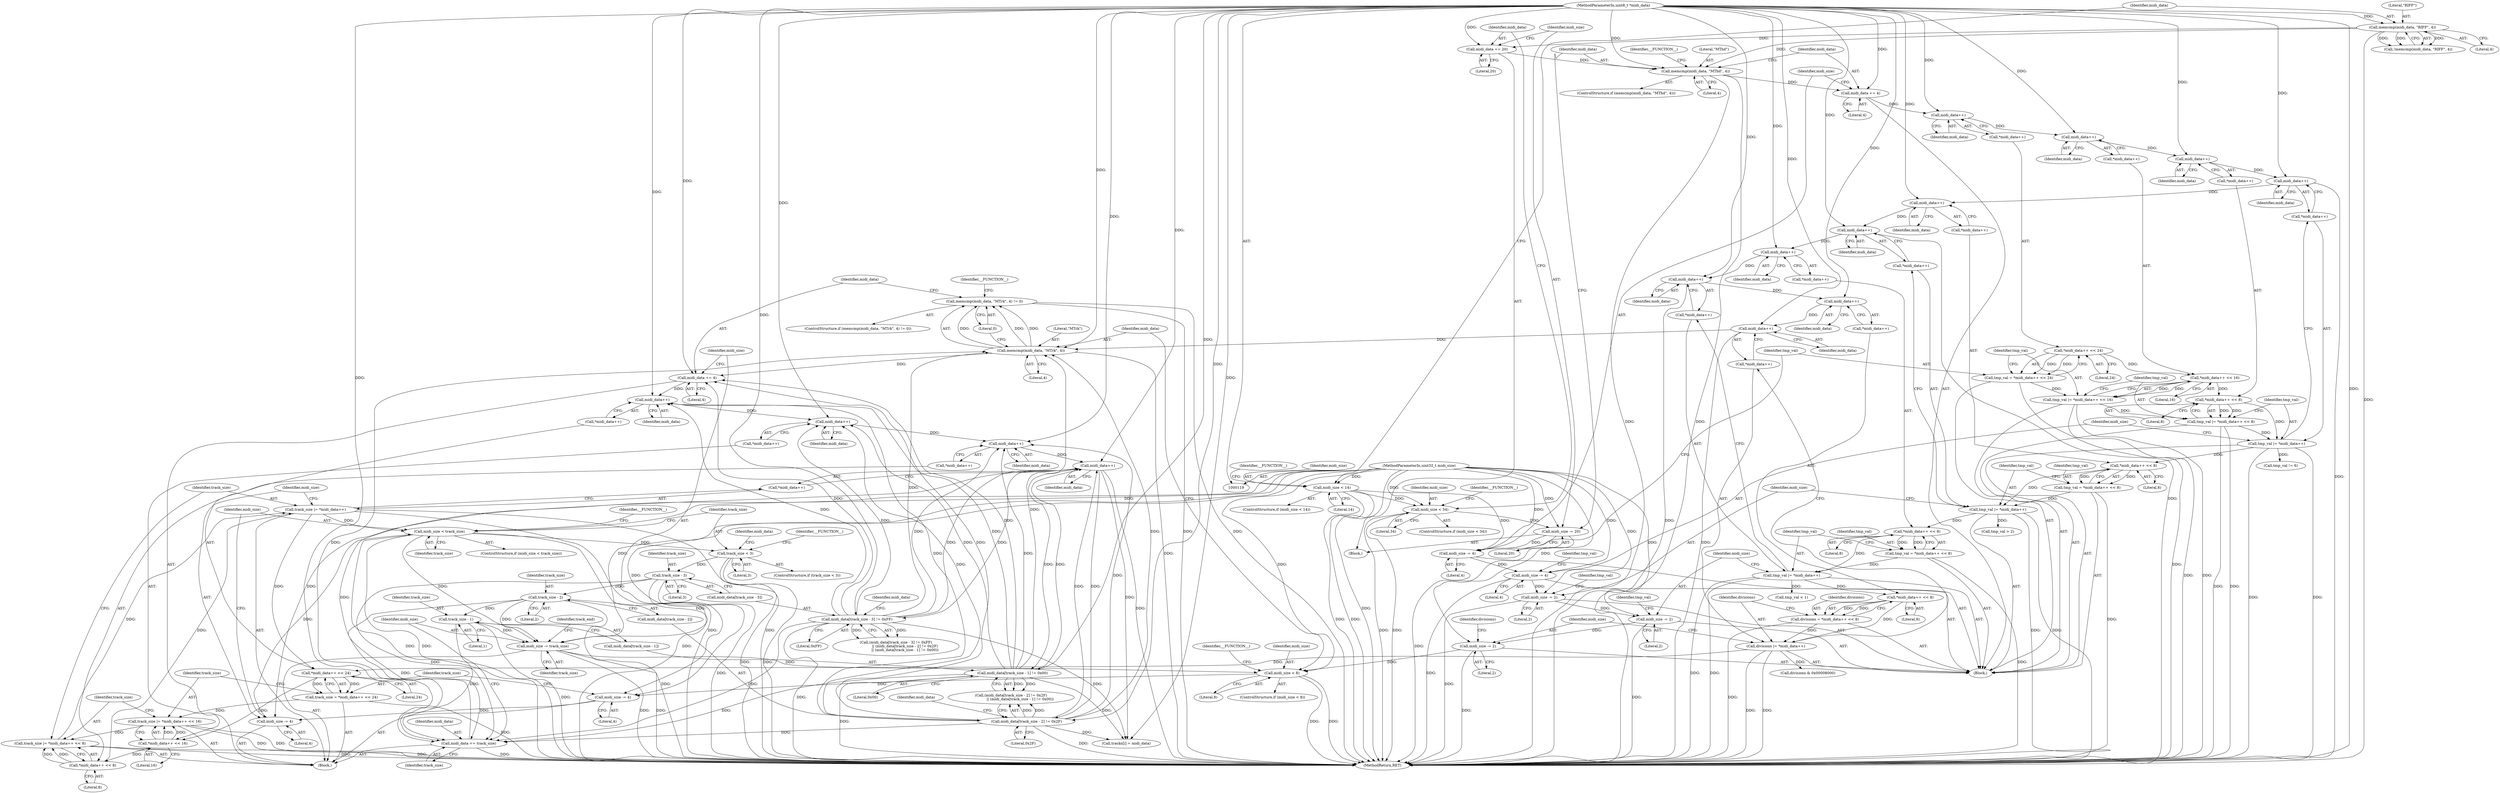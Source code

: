 digraph "0_wildmidi_660b513d99bced8783a4a5984ac2f742c74ebbdd_1@API" {
"1000449" [label="(Call,memcmp(midi_data, \"MTrk\", 4) != 0)"];
"1000450" [label="(Call,memcmp(midi_data, \"MTrk\", 4))"];
"1000539" [label="(Call,midi_data[track_size - 1] != 0x00)"];
"1000493" [label="(Call,midi_data++)"];
"1000487" [label="(Call,midi_data++)"];
"1000480" [label="(Call,midi_data++)"];
"1000473" [label="(Call,midi_data++)"];
"1000463" [label="(Call,midi_data += 4)"];
"1000524" [label="(Call,midi_data[track_size - 3] != 0xFF)"];
"1000120" [label="(MethodParameterIn,uint8_t *midi_data)"];
"1000532" [label="(Call,midi_data[track_size - 2] != 0x2F)"];
"1000559" [label="(Call,midi_data += track_size)"];
"1000527" [label="(Call,track_size - 3)"];
"1000511" [label="(Call,track_size < 3)"];
"1000499" [label="(Call,midi_size < track_size)"];
"1000495" [label="(Call,midi_size -= 4)"];
"1000466" [label="(Call,midi_size -= 4)"];
"1000437" [label="(Call,midi_size < 8)"];
"1000368" [label="(Call,midi_size -= 2)"];
"1000320" [label="(Call,midi_size -= 2)"];
"1000289" [label="(Call,midi_size -= 2)"];
"1000261" [label="(Call,midi_size -= 4)"];
"1000232" [label="(Call,midi_size -= 4)"];
"1000177" [label="(Call,midi_size < 14)"];
"1000121" [label="(MethodParameterIn,uint32_t midi_size)"];
"1000212" [label="(Call,midi_size -= 20)"];
"1000197" [label="(Call,midi_size < 34)"];
"1000562" [label="(Call,midi_size -= track_size)"];
"1000535" [label="(Call,track_size - 2)"];
"1000542" [label="(Call,track_size - 1)"];
"1000490" [label="(Call,track_size |= *midi_data++)"];
"1000483" [label="(Call,track_size |= *midi_data++ << 8)"];
"1000476" [label="(Call,track_size |= *midi_data++ << 16)"];
"1000469" [label="(Call,track_size = *midi_data++ << 24)"];
"1000471" [label="(Call,*midi_data++ << 24)"];
"1000363" [label="(Call,divisions |= *midi_data++)"];
"1000356" [label="(Call,divisions = *midi_data++ << 8)"];
"1000358" [label="(Call,*midi_data++ << 8)"];
"1000315" [label="(Call,tmp_val |= *midi_data++)"];
"1000308" [label="(Call,tmp_val = *midi_data++ << 8)"];
"1000310" [label="(Call,*midi_data++ << 8)"];
"1000284" [label="(Call,tmp_val |= *midi_data++)"];
"1000277" [label="(Call,tmp_val = *midi_data++ << 8)"];
"1000279" [label="(Call,*midi_data++ << 8)"];
"1000256" [label="(Call,tmp_val |= *midi_data++)"];
"1000249" [label="(Call,tmp_val |= *midi_data++ << 8)"];
"1000242" [label="(Call,tmp_val |= *midi_data++ << 16)"];
"1000235" [label="(Call,tmp_val = *midi_data++ << 24)"];
"1000237" [label="(Call,*midi_data++ << 24)"];
"1000244" [label="(Call,*midi_data++ << 16)"];
"1000251" [label="(Call,*midi_data++ << 8)"];
"1000478" [label="(Call,*midi_data++ << 16)"];
"1000485" [label="(Call,*midi_data++ << 8)"];
"1000366" [label="(Call,midi_data++)"];
"1000360" [label="(Call,midi_data++)"];
"1000318" [label="(Call,midi_data++)"];
"1000312" [label="(Call,midi_data++)"];
"1000287" [label="(Call,midi_data++)"];
"1000281" [label="(Call,midi_data++)"];
"1000259" [label="(Call,midi_data++)"];
"1000253" [label="(Call,midi_data++)"];
"1000246" [label="(Call,midi_data++)"];
"1000239" [label="(Call,midi_data++)"];
"1000229" [label="(Call,midi_data += 4)"];
"1000216" [label="(Call,memcmp(midi_data, \"MThd\", 4))"];
"1000209" [label="(Call,midi_data += 20)"];
"1000191" [label="(Call,memcmp(midi_data, \"RIFF\", 4))"];
"1000219" [label="(Literal,4)"];
"1000263" [label="(Literal,4)"];
"1000501" [label="(Identifier,track_size)"];
"1000357" [label="(Identifier,divisions)"];
"1000249" [label="(Call,tmp_val |= *midi_data++ << 8)"];
"1000245" [label="(Call,*midi_data++)"];
"1000191" [label="(Call,memcmp(midi_data, \"RIFF\", 4))"];
"1000478" [label="(Call,*midi_data++ << 16)"];
"1000538" [label="(Literal,0x2F)"];
"1000484" [label="(Identifier,track_size)"];
"1000320" [label="(Call,midi_size -= 2)"];
"1000257" [label="(Identifier,tmp_val)"];
"1000250" [label="(Identifier,tmp_val)"];
"1000448" [label="(ControlStructure,if (memcmp(midi_data, \"MTrk\", 4) != 0))"];
"1000213" [label="(Identifier,midi_size)"];
"1000280" [label="(Call,*midi_data++)"];
"1000498" [label="(ControlStructure,if (midi_size < track_size))"];
"1000360" [label="(Call,midi_data++)"];
"1000232" [label="(Call,midi_size -= 4)"];
"1000176" [label="(ControlStructure,if (midi_size < 14))"];
"1000490" [label="(Call,track_size |= *midi_data++)"];
"1000266" [label="(Identifier,tmp_val)"];
"1000542" [label="(Call,track_size - 1)"];
"1000179" [label="(Literal,14)"];
"1000435" [label="(Block,)"];
"1000199" [label="(Literal,34)"];
"1000192" [label="(Identifier,midi_data)"];
"1000229" [label="(Call,midi_data += 4)"];
"1000437" [label="(Call,midi_size < 8)"];
"1000291" [label="(Literal,2)"];
"1000529" [label="(Literal,3)"];
"1000473" [label="(Call,midi_data++)"];
"1000281" [label="(Call,midi_data++)"];
"1000254" [label="(Identifier,midi_data)"];
"1000527" [label="(Call,track_size - 3)"];
"1000439" [label="(Literal,8)"];
"1000196" [label="(ControlStructure,if (midi_size < 34))"];
"1000504" [label="(Identifier,__FUNCTION__)"];
"1000471" [label="(Call,*midi_data++ << 24)"];
"1000239" [label="(Call,midi_data++)"];
"1000312" [label="(Call,midi_data++)"];
"1000282" [label="(Identifier,midi_data)"];
"1000230" [label="(Identifier,midi_data)"];
"1000366" [label="(Call,midi_data++)"];
"1000278" [label="(Identifier,tmp_val)"];
"1000469" [label="(Call,track_size = *midi_data++ << 24)"];
"1000222" [label="(Identifier,__FUNCTION__)"];
"1000537" [label="(Literal,2)"];
"1000369" [label="(Identifier,midi_size)"];
"1000487" [label="(Call,midi_data++)"];
"1000485" [label="(Call,*midi_data++ << 8)"];
"1000463" [label="(Call,midi_data += 4)"];
"1000534" [label="(Identifier,midi_data)"];
"1000512" [label="(Identifier,track_size)"];
"1000438" [label="(Identifier,midi_size)"];
"1000212" [label="(Call,midi_size -= 20)"];
"1000356" [label="(Call,divisions = *midi_data++ << 8)"];
"1000479" [label="(Call,*midi_data++)"];
"1000436" [label="(ControlStructure,if (midi_size < 8))"];
"1000495" [label="(Call,midi_size -= 4)"];
"1000540" [label="(Call,midi_data[track_size - 1])"];
"1000449" [label="(Call,memcmp(midi_data, \"MTrk\", 4) != 0)"];
"1000361" [label="(Identifier,midi_data)"];
"1000493" [label="(Call,midi_data++)"];
"1000293" [label="(Call,tmp_val > 2)"];
"1000531" [label="(Call,(midi_data[track_size - 2] != 0x2F)\n                || (midi_data[track_size - 1] != 0x00))"];
"1000497" [label="(Literal,4)"];
"1000454" [label="(Literal,0)"];
"1000559" [label="(Call,midi_data += track_size)"];
"1000373" [label="(Identifier,divisions)"];
"1000288" [label="(Identifier,midi_data)"];
"1000261" [label="(Call,midi_size -= 4)"];
"1000243" [label="(Identifier,tmp_val)"];
"1000532" [label="(Call,midi_data[track_size - 2] != 0x2F)"];
"1000528" [label="(Identifier,track_size)"];
"1000475" [label="(Literal,24)"];
"1000294" [label="(Identifier,tmp_val)"];
"1000177" [label="(Call,midi_size < 14)"];
"1000277" [label="(Call,tmp_val = *midi_data++ << 8)"];
"1000499" [label="(Call,midi_size < track_size)"];
"1000286" [label="(Call,*midi_data++)"];
"1000211" [label="(Literal,20)"];
"1000236" [label="(Identifier,tmp_val)"];
"1000541" [label="(Identifier,midi_data)"];
"1000536" [label="(Identifier,track_size)"];
"1000309" [label="(Identifier,tmp_val)"];
"1000535" [label="(Call,track_size - 2)"];
"1000283" [label="(Literal,8)"];
"1000367" [label="(Identifier,midi_data)"];
"1000464" [label="(Identifier,midi_data)"];
"1000468" [label="(Literal,4)"];
"1000290" [label="(Identifier,midi_size)"];
"1000364" [label="(Identifier,divisions)"];
"1000318" [label="(Call,midi_data++)"];
"1000530" [label="(Literal,0xFF)"];
"1000363" [label="(Call,divisions |= *midi_data++)"];
"1000510" [label="(ControlStructure,if (track_size < 3))"];
"1000523" [label="(Call,(midi_data[track_size - 3] != 0xFF)\n                || (midi_data[track_size - 2] != 0x2F)\n                || (midi_data[track_size - 1] != 0x00))"];
"1000260" [label="(Identifier,midi_data)"];
"1001435" [label="(MethodReturn,RET)"];
"1000182" [label="(Identifier,__FUNCTION__)"];
"1000359" [label="(Call,*midi_data++)"];
"1000190" [label="(Call,!memcmp(midi_data, \"RIFF\", 4))"];
"1000233" [label="(Identifier,midi_size)"];
"1000284" [label="(Call,tmp_val |= *midi_data++)"];
"1000313" [label="(Identifier,midi_data)"];
"1000287" [label="(Call,midi_data++)"];
"1000452" [label="(Literal,\"MTrk\")"];
"1000259" [label="(Call,midi_data++)"];
"1000488" [label="(Identifier,midi_data)"];
"1000526" [label="(Identifier,midi_data)"];
"1000244" [label="(Call,*midi_data++ << 16)"];
"1000235" [label="(Call,tmp_val = *midi_data++ << 24)"];
"1000237" [label="(Call,*midi_data++ << 24)"];
"1000483" [label="(Call,track_size |= *midi_data++ << 8)"];
"1000474" [label="(Identifier,midi_data)"];
"1000231" [label="(Literal,4)"];
"1000482" [label="(Literal,16)"];
"1000451" [label="(Identifier,midi_data)"];
"1000251" [label="(Call,*midi_data++ << 8)"];
"1000217" [label="(Identifier,midi_data)"];
"1000324" [label="(Call,tmp_val < 1)"];
"1000240" [label="(Identifier,midi_data)"];
"1000563" [label="(Identifier,midi_size)"];
"1000470" [label="(Identifier,track_size)"];
"1000457" [label="(Identifier,__FUNCTION__)"];
"1000492" [label="(Call,*midi_data++)"];
"1000494" [label="(Identifier,midi_data)"];
"1000370" [label="(Literal,2)"];
"1000311" [label="(Call,*midi_data++)"];
"1000215" [label="(ControlStructure,if (memcmp(midi_data, \"MThd\", 4)))"];
"1000481" [label="(Identifier,midi_data)"];
"1000315" [label="(Call,tmp_val |= *midi_data++)"];
"1000279" [label="(Call,*midi_data++ << 8)"];
"1000317" [label="(Call,*midi_data++)"];
"1000122" [label="(Block,)"];
"1000496" [label="(Identifier,midi_size)"];
"1000247" [label="(Identifier,midi_data)"];
"1000209" [label="(Call,midi_data += 20)"];
"1000256" [label="(Call,tmp_val |= *midi_data++)"];
"1000450" [label="(Call,memcmp(midi_data, \"MTrk\", 4))"];
"1000480" [label="(Call,midi_data++)"];
"1000358" [label="(Call,*midi_data++ << 8)"];
"1000545" [label="(Literal,0x00)"];
"1000314" [label="(Literal,8)"];
"1000472" [label="(Call,*midi_data++)"];
"1000322" [label="(Literal,2)"];
"1000564" [label="(Identifier,track_size)"];
"1000567" [label="(Identifier,track_end)"];
"1000121" [label="(MethodParameterIn,uint32_t midi_size)"];
"1000310" [label="(Call,*midi_data++ << 8)"];
"1000466" [label="(Call,midi_size -= 4)"];
"1000477" [label="(Identifier,track_size)"];
"1000195" [label="(Block,)"];
"1000467" [label="(Identifier,midi_size)"];
"1000560" [label="(Identifier,midi_data)"];
"1000218" [label="(Literal,\"MThd\")"];
"1000325" [label="(Identifier,tmp_val)"];
"1000453" [label="(Literal,4)"];
"1000253" [label="(Call,midi_data++)"];
"1000120" [label="(MethodParameterIn,uint8_t *midi_data)"];
"1000513" [label="(Literal,3)"];
"1000524" [label="(Call,midi_data[track_size - 3] != 0xFF)"];
"1000234" [label="(Literal,4)"];
"1000202" [label="(Identifier,__FUNCTION__)"];
"1000476" [label="(Call,track_size |= *midi_data++ << 16)"];
"1000248" [label="(Literal,16)"];
"1000486" [label="(Call,*midi_data++)"];
"1000246" [label="(Call,midi_data++)"];
"1000543" [label="(Identifier,track_size)"];
"1000198" [label="(Identifier,midi_size)"];
"1000491" [label="(Identifier,track_size)"];
"1000197" [label="(Call,midi_size < 34)"];
"1000539" [label="(Call,midi_data[track_size - 1] != 0x00)"];
"1000265" [label="(Call,tmp_val != 6)"];
"1000365" [label="(Call,*midi_data++)"];
"1000554" [label="(Call,tracks[i] = midi_data)"];
"1000562" [label="(Call,midi_size -= track_size)"];
"1000194" [label="(Literal,4)"];
"1000465" [label="(Literal,4)"];
"1000500" [label="(Identifier,midi_size)"];
"1000214" [label="(Literal,20)"];
"1000216" [label="(Call,memcmp(midi_data, \"MThd\", 4))"];
"1000525" [label="(Call,midi_data[track_size - 3])"];
"1000516" [label="(Identifier,__FUNCTION__)"];
"1000242" [label="(Call,tmp_val |= *midi_data++ << 16)"];
"1000489" [label="(Literal,8)"];
"1000511" [label="(Call,track_size < 3)"];
"1000262" [label="(Identifier,midi_size)"];
"1000210" [label="(Identifier,midi_data)"];
"1000258" [label="(Call,*midi_data++)"];
"1000289" [label="(Call,midi_size -= 2)"];
"1000372" [label="(Call,divisions & 0x00008000)"];
"1000178" [label="(Identifier,midi_size)"];
"1000533" [label="(Call,midi_data[track_size - 2])"];
"1000241" [label="(Literal,24)"];
"1000544" [label="(Literal,1)"];
"1000238" [label="(Call,*midi_data++)"];
"1000308" [label="(Call,tmp_val = *midi_data++ << 8)"];
"1000442" [label="(Identifier,__FUNCTION__)"];
"1000193" [label="(Literal,\"RIFF\")"];
"1000316" [label="(Identifier,tmp_val)"];
"1000321" [label="(Identifier,midi_size)"];
"1000561" [label="(Identifier,track_size)"];
"1000285" [label="(Identifier,tmp_val)"];
"1000252" [label="(Call,*midi_data++)"];
"1000319" [label="(Identifier,midi_data)"];
"1000362" [label="(Literal,8)"];
"1000368" [label="(Call,midi_size -= 2)"];
"1000255" [label="(Literal,8)"];
"1000449" -> "1000448"  [label="AST: "];
"1000449" -> "1000454"  [label="CFG: "];
"1000450" -> "1000449"  [label="AST: "];
"1000454" -> "1000449"  [label="AST: "];
"1000457" -> "1000449"  [label="CFG: "];
"1000464" -> "1000449"  [label="CFG: "];
"1000449" -> "1001435"  [label="DDG: "];
"1000449" -> "1001435"  [label="DDG: "];
"1000450" -> "1000449"  [label="DDG: "];
"1000450" -> "1000449"  [label="DDG: "];
"1000450" -> "1000449"  [label="DDG: "];
"1000450" -> "1000453"  [label="CFG: "];
"1000451" -> "1000450"  [label="AST: "];
"1000452" -> "1000450"  [label="AST: "];
"1000453" -> "1000450"  [label="AST: "];
"1000454" -> "1000450"  [label="CFG: "];
"1000450" -> "1001435"  [label="DDG: "];
"1000539" -> "1000450"  [label="DDG: "];
"1000559" -> "1000450"  [label="DDG: "];
"1000366" -> "1000450"  [label="DDG: "];
"1000524" -> "1000450"  [label="DDG: "];
"1000532" -> "1000450"  [label="DDG: "];
"1000120" -> "1000450"  [label="DDG: "];
"1000450" -> "1000463"  [label="DDG: "];
"1000539" -> "1000531"  [label="AST: "];
"1000539" -> "1000545"  [label="CFG: "];
"1000540" -> "1000539"  [label="AST: "];
"1000545" -> "1000539"  [label="AST: "];
"1000531" -> "1000539"  [label="CFG: "];
"1000539" -> "1001435"  [label="DDG: "];
"1000539" -> "1000463"  [label="DDG: "];
"1000539" -> "1000473"  [label="DDG: "];
"1000539" -> "1000480"  [label="DDG: "];
"1000539" -> "1000487"  [label="DDG: "];
"1000539" -> "1000493"  [label="DDG: "];
"1000539" -> "1000531"  [label="DDG: "];
"1000539" -> "1000531"  [label="DDG: "];
"1000493" -> "1000539"  [label="DDG: "];
"1000120" -> "1000539"  [label="DDG: "];
"1000539" -> "1000554"  [label="DDG: "];
"1000539" -> "1000559"  [label="DDG: "];
"1000493" -> "1000492"  [label="AST: "];
"1000493" -> "1000494"  [label="CFG: "];
"1000494" -> "1000493"  [label="AST: "];
"1000492" -> "1000493"  [label="CFG: "];
"1000493" -> "1001435"  [label="DDG: "];
"1000487" -> "1000493"  [label="DDG: "];
"1000524" -> "1000493"  [label="DDG: "];
"1000532" -> "1000493"  [label="DDG: "];
"1000120" -> "1000493"  [label="DDG: "];
"1000493" -> "1000524"  [label="DDG: "];
"1000493" -> "1000532"  [label="DDG: "];
"1000493" -> "1000554"  [label="DDG: "];
"1000493" -> "1000559"  [label="DDG: "];
"1000487" -> "1000486"  [label="AST: "];
"1000487" -> "1000488"  [label="CFG: "];
"1000488" -> "1000487"  [label="AST: "];
"1000486" -> "1000487"  [label="CFG: "];
"1000480" -> "1000487"  [label="DDG: "];
"1000524" -> "1000487"  [label="DDG: "];
"1000532" -> "1000487"  [label="DDG: "];
"1000120" -> "1000487"  [label="DDG: "];
"1000480" -> "1000479"  [label="AST: "];
"1000480" -> "1000481"  [label="CFG: "];
"1000481" -> "1000480"  [label="AST: "];
"1000479" -> "1000480"  [label="CFG: "];
"1000473" -> "1000480"  [label="DDG: "];
"1000524" -> "1000480"  [label="DDG: "];
"1000532" -> "1000480"  [label="DDG: "];
"1000120" -> "1000480"  [label="DDG: "];
"1000473" -> "1000472"  [label="AST: "];
"1000473" -> "1000474"  [label="CFG: "];
"1000474" -> "1000473"  [label="AST: "];
"1000472" -> "1000473"  [label="CFG: "];
"1000463" -> "1000473"  [label="DDG: "];
"1000524" -> "1000473"  [label="DDG: "];
"1000532" -> "1000473"  [label="DDG: "];
"1000120" -> "1000473"  [label="DDG: "];
"1000463" -> "1000435"  [label="AST: "];
"1000463" -> "1000465"  [label="CFG: "];
"1000464" -> "1000463"  [label="AST: "];
"1000465" -> "1000463"  [label="AST: "];
"1000467" -> "1000463"  [label="CFG: "];
"1000524" -> "1000463"  [label="DDG: "];
"1000532" -> "1000463"  [label="DDG: "];
"1000120" -> "1000463"  [label="DDG: "];
"1000524" -> "1000523"  [label="AST: "];
"1000524" -> "1000530"  [label="CFG: "];
"1000525" -> "1000524"  [label="AST: "];
"1000530" -> "1000524"  [label="AST: "];
"1000534" -> "1000524"  [label="CFG: "];
"1000523" -> "1000524"  [label="CFG: "];
"1000524" -> "1001435"  [label="DDG: "];
"1000524" -> "1000523"  [label="DDG: "];
"1000524" -> "1000523"  [label="DDG: "];
"1000120" -> "1000524"  [label="DDG: "];
"1000524" -> "1000554"  [label="DDG: "];
"1000524" -> "1000559"  [label="DDG: "];
"1000120" -> "1000119"  [label="AST: "];
"1000120" -> "1001435"  [label="DDG: "];
"1000120" -> "1000191"  [label="DDG: "];
"1000120" -> "1000209"  [label="DDG: "];
"1000120" -> "1000216"  [label="DDG: "];
"1000120" -> "1000229"  [label="DDG: "];
"1000120" -> "1000239"  [label="DDG: "];
"1000120" -> "1000246"  [label="DDG: "];
"1000120" -> "1000253"  [label="DDG: "];
"1000120" -> "1000259"  [label="DDG: "];
"1000120" -> "1000281"  [label="DDG: "];
"1000120" -> "1000287"  [label="DDG: "];
"1000120" -> "1000312"  [label="DDG: "];
"1000120" -> "1000318"  [label="DDG: "];
"1000120" -> "1000360"  [label="DDG: "];
"1000120" -> "1000366"  [label="DDG: "];
"1000120" -> "1000532"  [label="DDG: "];
"1000120" -> "1000554"  [label="DDG: "];
"1000120" -> "1000559"  [label="DDG: "];
"1000532" -> "1000531"  [label="AST: "];
"1000532" -> "1000538"  [label="CFG: "];
"1000533" -> "1000532"  [label="AST: "];
"1000538" -> "1000532"  [label="AST: "];
"1000541" -> "1000532"  [label="CFG: "];
"1000531" -> "1000532"  [label="CFG: "];
"1000532" -> "1001435"  [label="DDG: "];
"1000532" -> "1000531"  [label="DDG: "];
"1000532" -> "1000531"  [label="DDG: "];
"1000532" -> "1000554"  [label="DDG: "];
"1000532" -> "1000559"  [label="DDG: "];
"1000559" -> "1000435"  [label="AST: "];
"1000559" -> "1000561"  [label="CFG: "];
"1000560" -> "1000559"  [label="AST: "];
"1000561" -> "1000559"  [label="AST: "];
"1000563" -> "1000559"  [label="CFG: "];
"1000559" -> "1001435"  [label="DDG: "];
"1000527" -> "1000559"  [label="DDG: "];
"1000535" -> "1000559"  [label="DDG: "];
"1000542" -> "1000559"  [label="DDG: "];
"1000527" -> "1000525"  [label="AST: "];
"1000527" -> "1000529"  [label="CFG: "];
"1000528" -> "1000527"  [label="AST: "];
"1000529" -> "1000527"  [label="AST: "];
"1000525" -> "1000527"  [label="CFG: "];
"1000527" -> "1001435"  [label="DDG: "];
"1000511" -> "1000527"  [label="DDG: "];
"1000527" -> "1000535"  [label="DDG: "];
"1000527" -> "1000562"  [label="DDG: "];
"1000511" -> "1000510"  [label="AST: "];
"1000511" -> "1000513"  [label="CFG: "];
"1000512" -> "1000511"  [label="AST: "];
"1000513" -> "1000511"  [label="AST: "];
"1000516" -> "1000511"  [label="CFG: "];
"1000526" -> "1000511"  [label="CFG: "];
"1000511" -> "1001435"  [label="DDG: "];
"1000511" -> "1001435"  [label="DDG: "];
"1000499" -> "1000511"  [label="DDG: "];
"1000499" -> "1000498"  [label="AST: "];
"1000499" -> "1000501"  [label="CFG: "];
"1000500" -> "1000499"  [label="AST: "];
"1000501" -> "1000499"  [label="AST: "];
"1000504" -> "1000499"  [label="CFG: "];
"1000512" -> "1000499"  [label="CFG: "];
"1000499" -> "1001435"  [label="DDG: "];
"1000499" -> "1001435"  [label="DDG: "];
"1000499" -> "1001435"  [label="DDG: "];
"1000495" -> "1000499"  [label="DDG: "];
"1000121" -> "1000499"  [label="DDG: "];
"1000490" -> "1000499"  [label="DDG: "];
"1000499" -> "1000562"  [label="DDG: "];
"1000495" -> "1000435"  [label="AST: "];
"1000495" -> "1000497"  [label="CFG: "];
"1000496" -> "1000495"  [label="AST: "];
"1000497" -> "1000495"  [label="AST: "];
"1000500" -> "1000495"  [label="CFG: "];
"1000466" -> "1000495"  [label="DDG: "];
"1000121" -> "1000495"  [label="DDG: "];
"1000466" -> "1000435"  [label="AST: "];
"1000466" -> "1000468"  [label="CFG: "];
"1000467" -> "1000466"  [label="AST: "];
"1000468" -> "1000466"  [label="AST: "];
"1000470" -> "1000466"  [label="CFG: "];
"1000437" -> "1000466"  [label="DDG: "];
"1000121" -> "1000466"  [label="DDG: "];
"1000437" -> "1000436"  [label="AST: "];
"1000437" -> "1000439"  [label="CFG: "];
"1000438" -> "1000437"  [label="AST: "];
"1000439" -> "1000437"  [label="AST: "];
"1000442" -> "1000437"  [label="CFG: "];
"1000451" -> "1000437"  [label="CFG: "];
"1000437" -> "1001435"  [label="DDG: "];
"1000437" -> "1001435"  [label="DDG: "];
"1000368" -> "1000437"  [label="DDG: "];
"1000562" -> "1000437"  [label="DDG: "];
"1000121" -> "1000437"  [label="DDG: "];
"1000368" -> "1000122"  [label="AST: "];
"1000368" -> "1000370"  [label="CFG: "];
"1000369" -> "1000368"  [label="AST: "];
"1000370" -> "1000368"  [label="AST: "];
"1000373" -> "1000368"  [label="CFG: "];
"1000368" -> "1001435"  [label="DDG: "];
"1000320" -> "1000368"  [label="DDG: "];
"1000121" -> "1000368"  [label="DDG: "];
"1000320" -> "1000122"  [label="AST: "];
"1000320" -> "1000322"  [label="CFG: "];
"1000321" -> "1000320"  [label="AST: "];
"1000322" -> "1000320"  [label="AST: "];
"1000325" -> "1000320"  [label="CFG: "];
"1000320" -> "1001435"  [label="DDG: "];
"1000289" -> "1000320"  [label="DDG: "];
"1000121" -> "1000320"  [label="DDG: "];
"1000289" -> "1000122"  [label="AST: "];
"1000289" -> "1000291"  [label="CFG: "];
"1000290" -> "1000289"  [label="AST: "];
"1000291" -> "1000289"  [label="AST: "];
"1000294" -> "1000289"  [label="CFG: "];
"1000289" -> "1001435"  [label="DDG: "];
"1000261" -> "1000289"  [label="DDG: "];
"1000121" -> "1000289"  [label="DDG: "];
"1000261" -> "1000122"  [label="AST: "];
"1000261" -> "1000263"  [label="CFG: "];
"1000262" -> "1000261"  [label="AST: "];
"1000263" -> "1000261"  [label="AST: "];
"1000266" -> "1000261"  [label="CFG: "];
"1000261" -> "1001435"  [label="DDG: "];
"1000232" -> "1000261"  [label="DDG: "];
"1000121" -> "1000261"  [label="DDG: "];
"1000232" -> "1000122"  [label="AST: "];
"1000232" -> "1000234"  [label="CFG: "];
"1000233" -> "1000232"  [label="AST: "];
"1000234" -> "1000232"  [label="AST: "];
"1000236" -> "1000232"  [label="CFG: "];
"1000177" -> "1000232"  [label="DDG: "];
"1000212" -> "1000232"  [label="DDG: "];
"1000121" -> "1000232"  [label="DDG: "];
"1000177" -> "1000176"  [label="AST: "];
"1000177" -> "1000179"  [label="CFG: "];
"1000178" -> "1000177"  [label="AST: "];
"1000179" -> "1000177"  [label="AST: "];
"1000182" -> "1000177"  [label="CFG: "];
"1000192" -> "1000177"  [label="CFG: "];
"1000177" -> "1001435"  [label="DDG: "];
"1000177" -> "1001435"  [label="DDG: "];
"1000121" -> "1000177"  [label="DDG: "];
"1000177" -> "1000197"  [label="DDG: "];
"1000121" -> "1000119"  [label="AST: "];
"1000121" -> "1001435"  [label="DDG: "];
"1000121" -> "1000197"  [label="DDG: "];
"1000121" -> "1000212"  [label="DDG: "];
"1000121" -> "1000562"  [label="DDG: "];
"1000212" -> "1000195"  [label="AST: "];
"1000212" -> "1000214"  [label="CFG: "];
"1000213" -> "1000212"  [label="AST: "];
"1000214" -> "1000212"  [label="AST: "];
"1000217" -> "1000212"  [label="CFG: "];
"1000212" -> "1001435"  [label="DDG: "];
"1000197" -> "1000212"  [label="DDG: "];
"1000197" -> "1000196"  [label="AST: "];
"1000197" -> "1000199"  [label="CFG: "];
"1000198" -> "1000197"  [label="AST: "];
"1000199" -> "1000197"  [label="AST: "];
"1000202" -> "1000197"  [label="CFG: "];
"1000210" -> "1000197"  [label="CFG: "];
"1000197" -> "1001435"  [label="DDG: "];
"1000197" -> "1001435"  [label="DDG: "];
"1000562" -> "1000435"  [label="AST: "];
"1000562" -> "1000564"  [label="CFG: "];
"1000563" -> "1000562"  [label="AST: "];
"1000564" -> "1000562"  [label="AST: "];
"1000567" -> "1000562"  [label="CFG: "];
"1000562" -> "1001435"  [label="DDG: "];
"1000562" -> "1001435"  [label="DDG: "];
"1000535" -> "1000562"  [label="DDG: "];
"1000542" -> "1000562"  [label="DDG: "];
"1000535" -> "1000533"  [label="AST: "];
"1000535" -> "1000537"  [label="CFG: "];
"1000536" -> "1000535"  [label="AST: "];
"1000537" -> "1000535"  [label="AST: "];
"1000533" -> "1000535"  [label="CFG: "];
"1000535" -> "1001435"  [label="DDG: "];
"1000535" -> "1000542"  [label="DDG: "];
"1000542" -> "1000540"  [label="AST: "];
"1000542" -> "1000544"  [label="CFG: "];
"1000543" -> "1000542"  [label="AST: "];
"1000544" -> "1000542"  [label="AST: "];
"1000540" -> "1000542"  [label="CFG: "];
"1000542" -> "1001435"  [label="DDG: "];
"1000490" -> "1000435"  [label="AST: "];
"1000490" -> "1000492"  [label="CFG: "];
"1000491" -> "1000490"  [label="AST: "];
"1000492" -> "1000490"  [label="AST: "];
"1000496" -> "1000490"  [label="CFG: "];
"1000490" -> "1001435"  [label="DDG: "];
"1000490" -> "1001435"  [label="DDG: "];
"1000490" -> "1000471"  [label="DDG: "];
"1000483" -> "1000490"  [label="DDG: "];
"1000485" -> "1000490"  [label="DDG: "];
"1000483" -> "1000435"  [label="AST: "];
"1000483" -> "1000485"  [label="CFG: "];
"1000484" -> "1000483"  [label="AST: "];
"1000485" -> "1000483"  [label="AST: "];
"1000491" -> "1000483"  [label="CFG: "];
"1000483" -> "1001435"  [label="DDG: "];
"1000483" -> "1001435"  [label="DDG: "];
"1000476" -> "1000483"  [label="DDG: "];
"1000485" -> "1000483"  [label="DDG: "];
"1000485" -> "1000483"  [label="DDG: "];
"1000476" -> "1000435"  [label="AST: "];
"1000476" -> "1000478"  [label="CFG: "];
"1000477" -> "1000476"  [label="AST: "];
"1000478" -> "1000476"  [label="AST: "];
"1000484" -> "1000476"  [label="CFG: "];
"1000476" -> "1001435"  [label="DDG: "];
"1000476" -> "1001435"  [label="DDG: "];
"1000469" -> "1000476"  [label="DDG: "];
"1000478" -> "1000476"  [label="DDG: "];
"1000478" -> "1000476"  [label="DDG: "];
"1000469" -> "1000435"  [label="AST: "];
"1000469" -> "1000471"  [label="CFG: "];
"1000470" -> "1000469"  [label="AST: "];
"1000471" -> "1000469"  [label="AST: "];
"1000477" -> "1000469"  [label="CFG: "];
"1000469" -> "1001435"  [label="DDG: "];
"1000471" -> "1000469"  [label="DDG: "];
"1000471" -> "1000469"  [label="DDG: "];
"1000471" -> "1000475"  [label="CFG: "];
"1000472" -> "1000471"  [label="AST: "];
"1000475" -> "1000471"  [label="AST: "];
"1000363" -> "1000471"  [label="DDG: "];
"1000471" -> "1000478"  [label="DDG: "];
"1000363" -> "1000122"  [label="AST: "];
"1000363" -> "1000365"  [label="CFG: "];
"1000364" -> "1000363"  [label="AST: "];
"1000365" -> "1000363"  [label="AST: "];
"1000369" -> "1000363"  [label="CFG: "];
"1000363" -> "1001435"  [label="DDG: "];
"1000363" -> "1001435"  [label="DDG: "];
"1000356" -> "1000363"  [label="DDG: "];
"1000358" -> "1000363"  [label="DDG: "];
"1000363" -> "1000372"  [label="DDG: "];
"1000356" -> "1000122"  [label="AST: "];
"1000356" -> "1000358"  [label="CFG: "];
"1000357" -> "1000356"  [label="AST: "];
"1000358" -> "1000356"  [label="AST: "];
"1000364" -> "1000356"  [label="CFG: "];
"1000356" -> "1001435"  [label="DDG: "];
"1000358" -> "1000356"  [label="DDG: "];
"1000358" -> "1000356"  [label="DDG: "];
"1000358" -> "1000362"  [label="CFG: "];
"1000359" -> "1000358"  [label="AST: "];
"1000362" -> "1000358"  [label="AST: "];
"1000315" -> "1000358"  [label="DDG: "];
"1000315" -> "1000122"  [label="AST: "];
"1000315" -> "1000317"  [label="CFG: "];
"1000316" -> "1000315"  [label="AST: "];
"1000317" -> "1000315"  [label="AST: "];
"1000321" -> "1000315"  [label="CFG: "];
"1000315" -> "1001435"  [label="DDG: "];
"1000315" -> "1001435"  [label="DDG: "];
"1000308" -> "1000315"  [label="DDG: "];
"1000310" -> "1000315"  [label="DDG: "];
"1000315" -> "1000324"  [label="DDG: "];
"1000308" -> "1000122"  [label="AST: "];
"1000308" -> "1000310"  [label="CFG: "];
"1000309" -> "1000308"  [label="AST: "];
"1000310" -> "1000308"  [label="AST: "];
"1000316" -> "1000308"  [label="CFG: "];
"1000308" -> "1001435"  [label="DDG: "];
"1000310" -> "1000308"  [label="DDG: "];
"1000310" -> "1000308"  [label="DDG: "];
"1000310" -> "1000314"  [label="CFG: "];
"1000311" -> "1000310"  [label="AST: "];
"1000314" -> "1000310"  [label="AST: "];
"1000284" -> "1000310"  [label="DDG: "];
"1000284" -> "1000122"  [label="AST: "];
"1000284" -> "1000286"  [label="CFG: "];
"1000285" -> "1000284"  [label="AST: "];
"1000286" -> "1000284"  [label="AST: "];
"1000290" -> "1000284"  [label="CFG: "];
"1000284" -> "1001435"  [label="DDG: "];
"1000284" -> "1001435"  [label="DDG: "];
"1000277" -> "1000284"  [label="DDG: "];
"1000279" -> "1000284"  [label="DDG: "];
"1000284" -> "1000293"  [label="DDG: "];
"1000277" -> "1000122"  [label="AST: "];
"1000277" -> "1000279"  [label="CFG: "];
"1000278" -> "1000277"  [label="AST: "];
"1000279" -> "1000277"  [label="AST: "];
"1000285" -> "1000277"  [label="CFG: "];
"1000277" -> "1001435"  [label="DDG: "];
"1000279" -> "1000277"  [label="DDG: "];
"1000279" -> "1000277"  [label="DDG: "];
"1000279" -> "1000283"  [label="CFG: "];
"1000280" -> "1000279"  [label="AST: "];
"1000283" -> "1000279"  [label="AST: "];
"1000256" -> "1000279"  [label="DDG: "];
"1000256" -> "1000122"  [label="AST: "];
"1000256" -> "1000258"  [label="CFG: "];
"1000257" -> "1000256"  [label="AST: "];
"1000258" -> "1000256"  [label="AST: "];
"1000262" -> "1000256"  [label="CFG: "];
"1000256" -> "1001435"  [label="DDG: "];
"1000256" -> "1001435"  [label="DDG: "];
"1000249" -> "1000256"  [label="DDG: "];
"1000251" -> "1000256"  [label="DDG: "];
"1000256" -> "1000265"  [label="DDG: "];
"1000249" -> "1000122"  [label="AST: "];
"1000249" -> "1000251"  [label="CFG: "];
"1000250" -> "1000249"  [label="AST: "];
"1000251" -> "1000249"  [label="AST: "];
"1000257" -> "1000249"  [label="CFG: "];
"1000249" -> "1001435"  [label="DDG: "];
"1000249" -> "1001435"  [label="DDG: "];
"1000242" -> "1000249"  [label="DDG: "];
"1000251" -> "1000249"  [label="DDG: "];
"1000251" -> "1000249"  [label="DDG: "];
"1000242" -> "1000122"  [label="AST: "];
"1000242" -> "1000244"  [label="CFG: "];
"1000243" -> "1000242"  [label="AST: "];
"1000244" -> "1000242"  [label="AST: "];
"1000250" -> "1000242"  [label="CFG: "];
"1000242" -> "1001435"  [label="DDG: "];
"1000242" -> "1001435"  [label="DDG: "];
"1000235" -> "1000242"  [label="DDG: "];
"1000244" -> "1000242"  [label="DDG: "];
"1000244" -> "1000242"  [label="DDG: "];
"1000235" -> "1000122"  [label="AST: "];
"1000235" -> "1000237"  [label="CFG: "];
"1000236" -> "1000235"  [label="AST: "];
"1000237" -> "1000235"  [label="AST: "];
"1000243" -> "1000235"  [label="CFG: "];
"1000235" -> "1001435"  [label="DDG: "];
"1000237" -> "1000235"  [label="DDG: "];
"1000237" -> "1000235"  [label="DDG: "];
"1000237" -> "1000241"  [label="CFG: "];
"1000238" -> "1000237"  [label="AST: "];
"1000241" -> "1000237"  [label="AST: "];
"1000237" -> "1000244"  [label="DDG: "];
"1000244" -> "1000248"  [label="CFG: "];
"1000245" -> "1000244"  [label="AST: "];
"1000248" -> "1000244"  [label="AST: "];
"1000244" -> "1000251"  [label="DDG: "];
"1000251" -> "1000255"  [label="CFG: "];
"1000252" -> "1000251"  [label="AST: "];
"1000255" -> "1000251"  [label="AST: "];
"1000478" -> "1000482"  [label="CFG: "];
"1000479" -> "1000478"  [label="AST: "];
"1000482" -> "1000478"  [label="AST: "];
"1000478" -> "1000485"  [label="DDG: "];
"1000485" -> "1000489"  [label="CFG: "];
"1000486" -> "1000485"  [label="AST: "];
"1000489" -> "1000485"  [label="AST: "];
"1000366" -> "1000365"  [label="AST: "];
"1000366" -> "1000367"  [label="CFG: "];
"1000367" -> "1000366"  [label="AST: "];
"1000365" -> "1000366"  [label="CFG: "];
"1000366" -> "1001435"  [label="DDG: "];
"1000360" -> "1000366"  [label="DDG: "];
"1000360" -> "1000359"  [label="AST: "];
"1000360" -> "1000361"  [label="CFG: "];
"1000361" -> "1000360"  [label="AST: "];
"1000359" -> "1000360"  [label="CFG: "];
"1000318" -> "1000360"  [label="DDG: "];
"1000318" -> "1000317"  [label="AST: "];
"1000318" -> "1000319"  [label="CFG: "];
"1000319" -> "1000318"  [label="AST: "];
"1000317" -> "1000318"  [label="CFG: "];
"1000318" -> "1001435"  [label="DDG: "];
"1000312" -> "1000318"  [label="DDG: "];
"1000312" -> "1000311"  [label="AST: "];
"1000312" -> "1000313"  [label="CFG: "];
"1000313" -> "1000312"  [label="AST: "];
"1000311" -> "1000312"  [label="CFG: "];
"1000287" -> "1000312"  [label="DDG: "];
"1000287" -> "1000286"  [label="AST: "];
"1000287" -> "1000288"  [label="CFG: "];
"1000288" -> "1000287"  [label="AST: "];
"1000286" -> "1000287"  [label="CFG: "];
"1000287" -> "1001435"  [label="DDG: "];
"1000281" -> "1000287"  [label="DDG: "];
"1000281" -> "1000280"  [label="AST: "];
"1000281" -> "1000282"  [label="CFG: "];
"1000282" -> "1000281"  [label="AST: "];
"1000280" -> "1000281"  [label="CFG: "];
"1000259" -> "1000281"  [label="DDG: "];
"1000259" -> "1000258"  [label="AST: "];
"1000259" -> "1000260"  [label="CFG: "];
"1000260" -> "1000259"  [label="AST: "];
"1000258" -> "1000259"  [label="CFG: "];
"1000259" -> "1001435"  [label="DDG: "];
"1000253" -> "1000259"  [label="DDG: "];
"1000253" -> "1000252"  [label="AST: "];
"1000253" -> "1000254"  [label="CFG: "];
"1000254" -> "1000253"  [label="AST: "];
"1000252" -> "1000253"  [label="CFG: "];
"1000246" -> "1000253"  [label="DDG: "];
"1000246" -> "1000245"  [label="AST: "];
"1000246" -> "1000247"  [label="CFG: "];
"1000247" -> "1000246"  [label="AST: "];
"1000245" -> "1000246"  [label="CFG: "];
"1000239" -> "1000246"  [label="DDG: "];
"1000239" -> "1000238"  [label="AST: "];
"1000239" -> "1000240"  [label="CFG: "];
"1000240" -> "1000239"  [label="AST: "];
"1000238" -> "1000239"  [label="CFG: "];
"1000229" -> "1000239"  [label="DDG: "];
"1000229" -> "1000122"  [label="AST: "];
"1000229" -> "1000231"  [label="CFG: "];
"1000230" -> "1000229"  [label="AST: "];
"1000231" -> "1000229"  [label="AST: "];
"1000233" -> "1000229"  [label="CFG: "];
"1000216" -> "1000229"  [label="DDG: "];
"1000216" -> "1000215"  [label="AST: "];
"1000216" -> "1000219"  [label="CFG: "];
"1000217" -> "1000216"  [label="AST: "];
"1000218" -> "1000216"  [label="AST: "];
"1000219" -> "1000216"  [label="AST: "];
"1000222" -> "1000216"  [label="CFG: "];
"1000230" -> "1000216"  [label="CFG: "];
"1000216" -> "1001435"  [label="DDG: "];
"1000216" -> "1001435"  [label="DDG: "];
"1000209" -> "1000216"  [label="DDG: "];
"1000191" -> "1000216"  [label="DDG: "];
"1000209" -> "1000195"  [label="AST: "];
"1000209" -> "1000211"  [label="CFG: "];
"1000210" -> "1000209"  [label="AST: "];
"1000211" -> "1000209"  [label="AST: "];
"1000213" -> "1000209"  [label="CFG: "];
"1000191" -> "1000209"  [label="DDG: "];
"1000191" -> "1000190"  [label="AST: "];
"1000191" -> "1000194"  [label="CFG: "];
"1000192" -> "1000191"  [label="AST: "];
"1000193" -> "1000191"  [label="AST: "];
"1000194" -> "1000191"  [label="AST: "];
"1000190" -> "1000191"  [label="CFG: "];
"1000191" -> "1001435"  [label="DDG: "];
"1000191" -> "1000190"  [label="DDG: "];
"1000191" -> "1000190"  [label="DDG: "];
"1000191" -> "1000190"  [label="DDG: "];
}
